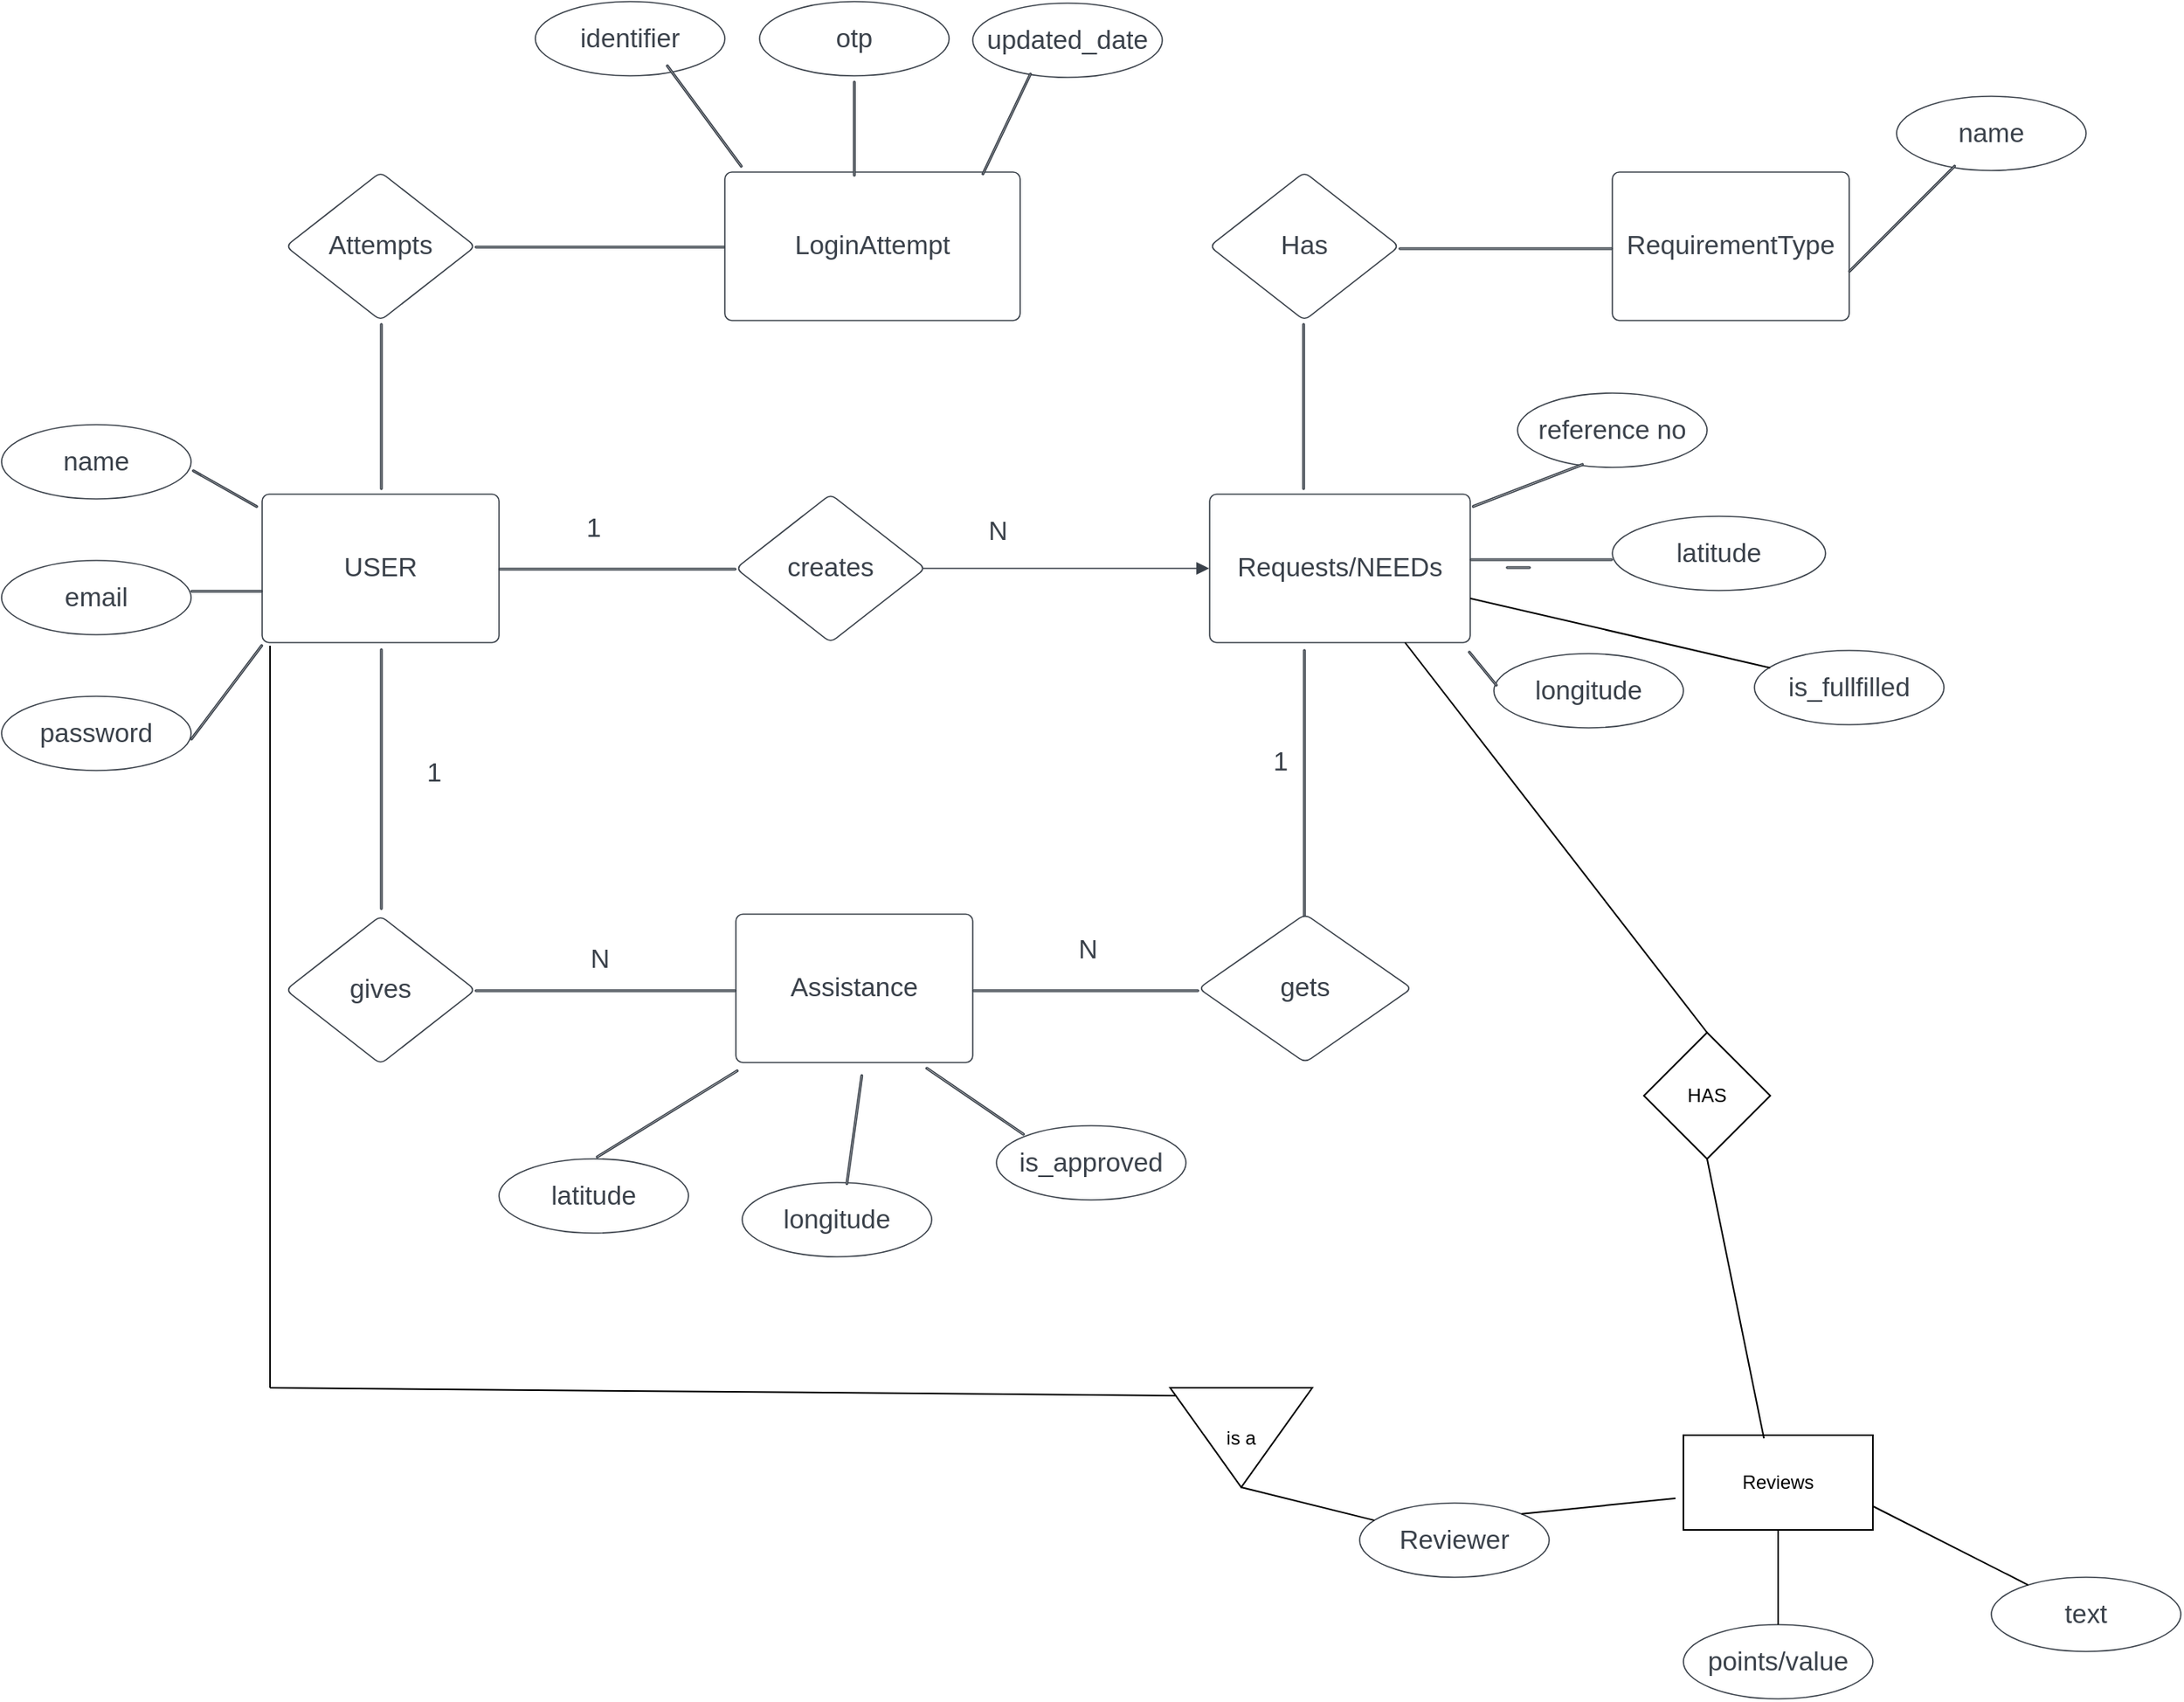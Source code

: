 <mxfile version="20.2.8" type="github">
  <diagram id="PdPGKRBbVo9NFZVPzBSe" name="Page-1">
    <mxGraphModel dx="1350" dy="793" grid="1" gridSize="10" guides="1" tooltips="1" connect="1" arrows="1" fold="1" page="1" pageScale="1" pageWidth="850" pageHeight="1100" math="0" shadow="0">
      <root>
        <mxCell id="0" />
        <mxCell id="1" parent="0" />
        <UserObject label="1" lucidchartObjectId="rcJNz8vU9CGM" id="8AOV3glI9wSn0Q1u-08h-1">
          <mxCell style="html=1;overflow=block;blockSpacing=1;whiteSpace=wrap;fontSize=16.7;fontColor=#3a414a;spacing=0;fillColor=#ffffff;strokeWidth=1.5;strokeColor=none;" vertex="1" parent="1">
            <mxGeometry x="765" y="460" width="210" height="47" as="geometry" />
          </mxCell>
        </UserObject>
        <UserObject label="N" lucidchartObjectId="ncJN0gfs7Eh4" id="8AOV3glI9wSn0Q1u-08h-2">
          <mxCell style="html=1;overflow=block;blockSpacing=1;whiteSpace=wrap;fontSize=16.7;fontColor=#3a414a;spacing=0;fillColor=#ffffff;strokeWidth=1.5;strokeColor=none;" vertex="1" parent="1">
            <mxGeometry x="658" y="579" width="180" height="47" as="geometry" />
          </mxCell>
        </UserObject>
        <UserObject label="1" lucidchartObjectId="lmJNlWVhLDU1" id="8AOV3glI9wSn0Q1u-08h-3">
          <mxCell style="html=1;overflow=block;blockSpacing=1;whiteSpace=wrap;fontSize=16.7;fontColor=#3a414a;spacing=0;fillColor=#ffffff;strokeWidth=1.5;strokeColor=none;" vertex="1" parent="1">
            <mxGeometry x="345" y="312" width="180" height="47" as="geometry" />
          </mxCell>
        </UserObject>
        <UserObject label="N" lucidchartObjectId="imJNVcUpeb_N" id="8AOV3glI9wSn0Q1u-08h-4">
          <mxCell style="html=1;overflow=block;blockSpacing=1;whiteSpace=wrap;fontSize=16.7;fontColor=#3a414a;spacing=0;fillColor=#ffffff;strokeWidth=1.5;strokeColor=none;" vertex="1" parent="1">
            <mxGeometry x="601" y="314" width="180" height="47" as="geometry" />
          </mxCell>
        </UserObject>
        <UserObject label="1" lucidchartObjectId="PkJNwjsW_RhD" id="8AOV3glI9wSn0Q1u-08h-5">
          <mxCell style="html=1;overflow=block;blockSpacing=1;whiteSpace=wrap;fontSize=16.7;fontColor=#3a414a;spacing=0;fillColor=#ffffff;strokeWidth=1.5;strokeColor=none;" vertex="1" parent="1">
            <mxGeometry x="244" y="467" width="180" height="47" as="geometry" />
          </mxCell>
        </UserObject>
        <UserObject label="N" lucidchartObjectId="IkJNjlxQ61uK" id="8AOV3glI9wSn0Q1u-08h-6">
          <mxCell style="html=1;overflow=block;blockSpacing=1;whiteSpace=wrap;fontSize=16.7;fontColor=#3a414a;spacing=0;fillColor=#ffffff;strokeWidth=1.5;strokeColor=none;" vertex="1" parent="1">
            <mxGeometry x="349" y="585" width="180" height="47" as="geometry" />
          </mxCell>
        </UserObject>
        <UserObject label="USER" lucidchartObjectId="G_IN5XqUH8fy" id="8AOV3glI9wSn0Q1u-08h-7">
          <mxCell style="html=1;overflow=block;blockSpacing=1;whiteSpace=wrap;fontSize=16.7;fontColor=#3a414a;spacing=9;strokeColor=#3a414a;strokeOpacity=100;rounded=1;absoluteArcSize=1;arcSize=9;strokeWidth=0.8;" vertex="1" parent="1">
            <mxGeometry x="225" y="314" width="150" height="94" as="geometry" />
          </mxCell>
        </UserObject>
        <UserObject label="creates" lucidchartObjectId="W_INAGZQBnxG" id="8AOV3glI9wSn0Q1u-08h-8">
          <mxCell style="html=1;overflow=block;blockSpacing=1;whiteSpace=wrap;rhombus;fontSize=16.7;fontColor=#3a414a;spacing=3.8;strokeColor=#3a414a;strokeOpacity=100;rounded=1;absoluteArcSize=1;arcSize=9;strokeWidth=0.8;" vertex="1" parent="1">
            <mxGeometry x="525" y="314" width="120" height="94" as="geometry" />
          </mxCell>
        </UserObject>
        <UserObject label="Requests/NEEDs" lucidchartObjectId="h.INGabHMNxw" id="8AOV3glI9wSn0Q1u-08h-9">
          <mxCell style="html=1;overflow=block;blockSpacing=1;whiteSpace=wrap;fontSize=16.7;fontColor=#3a414a;spacing=9;strokeColor=#3a414a;strokeOpacity=100;rounded=1;absoluteArcSize=1;arcSize=9;strokeWidth=0.8;" vertex="1" parent="1">
            <mxGeometry x="825" y="314" width="165" height="94" as="geometry" />
          </mxCell>
        </UserObject>
        <UserObject label="" lucidchartObjectId="U.INvfICLhOl" id="8AOV3glI9wSn0Q1u-08h-10">
          <mxCell style="html=1;overflow=block;blockSpacing=1;whiteSpace=wrap;fontSize=13;spacing=0;strokeColor=#3a414a;strokeOpacity=100;rounded=1;absoluteArcSize=1;arcSize=9;strokeWidth=0.8;" vertex="1" parent="1">
            <mxGeometry x="375" y="361" width="150" height="1" as="geometry" />
          </mxCell>
        </UserObject>
        <UserObject label="" lucidchartObjectId="_.INbhp0JGHZ" id="8AOV3glI9wSn0Q1u-08h-11">
          <mxCell style="html=1;jettySize=18;whiteSpace=wrap;fontSize=13;strokeColor=#3a414a;strokeOpacity=100;strokeWidth=0.8;rounded=1;arcSize=12;edgeStyle=orthogonalEdgeStyle;startArrow=none;endArrow=block;endFill=1;exitX=0.985;exitY=0.5;exitPerimeter=0;entryX=-0.002;entryY=0.5;entryPerimeter=0;" edge="1" parent="1" source="8AOV3glI9wSn0Q1u-08h-8" target="8AOV3glI9wSn0Q1u-08h-9">
            <mxGeometry width="100" height="100" relative="1" as="geometry">
              <Array as="points" />
            </mxGeometry>
          </mxCell>
        </UserObject>
        <UserObject label="" lucidchartObjectId="uaJNY7MfYYSg" id="8AOV3glI9wSn0Q1u-08h-12">
          <mxCell style="html=1;overflow=block;blockSpacing=1;whiteSpace=wrap;fontSize=13;spacing=0;strokeColor=#3a414a;strokeOpacity=100;rounded=1;absoluteArcSize=1;arcSize=9;rotation=-270;strokeWidth=0.8;" vertex="1" parent="1">
            <mxGeometry x="799" y="498" width="172" height="1" as="geometry" />
          </mxCell>
        </UserObject>
        <UserObject label="gets" lucidchartObjectId="GaJN~npfOX2I" id="8AOV3glI9wSn0Q1u-08h-13">
          <mxCell style="html=1;overflow=block;blockSpacing=1;whiteSpace=wrap;rhombus;fontSize=16.7;fontColor=#3a414a;spacing=3.8;strokeColor=#3a414a;strokeOpacity=100;rounded=1;absoluteArcSize=1;arcSize=9;strokeWidth=0.8;" vertex="1" parent="1">
            <mxGeometry x="818" y="580" width="135" height="94" as="geometry" />
          </mxCell>
        </UserObject>
        <UserObject label="Assistance" lucidchartObjectId="abJN9fmzxl0q" id="8AOV3glI9wSn0Q1u-08h-14">
          <mxCell style="html=1;overflow=block;blockSpacing=1;whiteSpace=wrap;fontSize=16.7;fontColor=#3a414a;spacing=3.8;strokeColor=#3a414a;strokeOpacity=100;rounded=1;absoluteArcSize=1;arcSize=9;strokeWidth=0.8;" vertex="1" parent="1">
            <mxGeometry x="525" y="580" width="150" height="94" as="geometry" />
          </mxCell>
        </UserObject>
        <UserObject label="" lucidchartObjectId="JbJNvBebw1Zm" id="8AOV3glI9wSn0Q1u-08h-15">
          <mxCell style="html=1;overflow=block;blockSpacing=1;whiteSpace=wrap;fontSize=13;spacing=0;strokeColor=#3a414a;strokeOpacity=100;rounded=1;absoluteArcSize=1;arcSize=9;strokeWidth=0.8;" vertex="1" parent="1">
            <mxGeometry x="675" y="628" width="143" height="1" as="geometry" />
          </mxCell>
        </UserObject>
        <UserObject label="gives" lucidchartObjectId="feJNW57ruo_i" id="8AOV3glI9wSn0Q1u-08h-16">
          <mxCell style="html=1;overflow=block;blockSpacing=1;whiteSpace=wrap;rhombus;fontSize=16.7;fontColor=#3a414a;spacing=3.8;strokeColor=#3a414a;strokeOpacity=100;rounded=1;absoluteArcSize=1;arcSize=9;strokeWidth=0.8;" vertex="1" parent="1">
            <mxGeometry x="240" y="581" width="120" height="94" as="geometry" />
          </mxCell>
        </UserObject>
        <UserObject label="" lucidchartObjectId="IeJNEifWGHhe" id="8AOV3glI9wSn0Q1u-08h-17">
          <mxCell style="html=1;overflow=block;blockSpacing=1;whiteSpace=wrap;fontSize=13;spacing=0;strokeColor=#3a414a;strokeOpacity=100;rounded=1;absoluteArcSize=1;arcSize=9;strokeWidth=0.8;" vertex="1" parent="1">
            <mxGeometry x="360" y="628" width="165" height="1" as="geometry" />
          </mxCell>
        </UserObject>
        <UserObject label="" lucidchartObjectId="ReJNjcQtqUNY" id="8AOV3glI9wSn0Q1u-08h-18">
          <mxCell style="html=1;overflow=block;blockSpacing=1;whiteSpace=wrap;fontSize=13;spacing=0;strokeColor=#3a414a;strokeOpacity=100;rounded=1;absoluteArcSize=1;arcSize=9;rotation=-270;strokeWidth=0.8;" vertex="1" parent="1">
            <mxGeometry x="218" y="494" width="165" height="1" as="geometry" />
          </mxCell>
        </UserObject>
        <UserObject label="Attempts" lucidchartObjectId="aiJNqzZ5gQn8" id="8AOV3glI9wSn0Q1u-08h-19">
          <mxCell style="html=1;overflow=block;blockSpacing=1;whiteSpace=wrap;rhombus;fontSize=16.7;fontColor=#3a414a;spacing=3.8;strokeColor=#3a414a;strokeOpacity=100;rounded=1;absoluteArcSize=1;arcSize=9;strokeWidth=0.8;" vertex="1" parent="1">
            <mxGeometry x="240" y="110" width="120" height="94" as="geometry" />
          </mxCell>
        </UserObject>
        <UserObject label="" lucidchartObjectId="6iJNLJiFF-Du" id="8AOV3glI9wSn0Q1u-08h-20">
          <mxCell style="html=1;overflow=block;blockSpacing=1;whiteSpace=wrap;fontSize=13;spacing=0;strokeColor=#3a414a;strokeOpacity=100;rounded=1;absoluteArcSize=1;arcSize=9;rotation=-270;strokeWidth=0.8;" vertex="1" parent="1">
            <mxGeometry x="248" y="258" width="105" height="1" as="geometry" />
          </mxCell>
        </UserObject>
        <UserObject label="" lucidchartObjectId="djJN2iHMrt1x" id="8AOV3glI9wSn0Q1u-08h-21">
          <mxCell style="html=1;overflow=block;blockSpacing=1;whiteSpace=wrap;fontSize=13;spacing=0;strokeColor=#3a414a;strokeOpacity=100;rounded=1;absoluteArcSize=1;arcSize=9;strokeWidth=0.8;" vertex="1" parent="1">
            <mxGeometry x="360" y="157" width="158" height="1" as="geometry" />
          </mxCell>
        </UserObject>
        <UserObject label="LoginAttempt" lucidchartObjectId="ojJNbaS3Udr9" id="8AOV3glI9wSn0Q1u-08h-22">
          <mxCell style="html=1;overflow=block;blockSpacing=1;whiteSpace=wrap;fontSize=16.7;fontColor=#3a414a;spacing=9;strokeColor=#3a414a;strokeOpacity=100;rounded=1;absoluteArcSize=1;arcSize=9;strokeWidth=0.8;" vertex="1" parent="1">
            <mxGeometry x="518" y="110" width="187" height="94" as="geometry" />
          </mxCell>
        </UserObject>
        <UserObject label="Has" lucidchartObjectId="jlJNsEYai-qq" id="8AOV3glI9wSn0Q1u-08h-23">
          <mxCell style="html=1;overflow=block;blockSpacing=1;whiteSpace=wrap;rhombus;fontSize=16.7;fontColor=#3a414a;spacing=3.8;strokeColor=#3a414a;strokeOpacity=100;rounded=1;absoluteArcSize=1;arcSize=9;strokeWidth=0.8;" vertex="1" parent="1">
            <mxGeometry x="825" y="110" width="120" height="94" as="geometry" />
          </mxCell>
        </UserObject>
        <UserObject label="RequirementType" lucidchartObjectId="DlJNPdEjqJm6" id="8AOV3glI9wSn0Q1u-08h-24">
          <mxCell style="html=1;overflow=block;blockSpacing=1;whiteSpace=wrap;fontSize=16.7;fontColor=#3a414a;spacing=9;strokeColor=#3a414a;strokeOpacity=100;rounded=1;absoluteArcSize=1;arcSize=9;strokeWidth=0.8;" vertex="1" parent="1">
            <mxGeometry x="1080" y="110" width="150" height="94" as="geometry" />
          </mxCell>
        </UserObject>
        <UserObject label="" lucidchartObjectId="HlJNZs3Nje~0" id="8AOV3glI9wSn0Q1u-08h-25">
          <mxCell style="html=1;overflow=block;blockSpacing=1;whiteSpace=wrap;fontSize=13;spacing=0;strokeColor=#3a414a;strokeOpacity=100;rounded=1;absoluteArcSize=1;arcSize=9;strokeWidth=0.8;" vertex="1" parent="1">
            <mxGeometry x="945" y="158" width="135" height="1" as="geometry" />
          </mxCell>
        </UserObject>
        <UserObject label="" lucidchartObjectId="QlJNApzZ.CRU" id="8AOV3glI9wSn0Q1u-08h-26">
          <mxCell style="html=1;overflow=block;blockSpacing=1;whiteSpace=wrap;fontSize=13;spacing=0;strokeColor=#3a414a;strokeOpacity=100;rounded=1;absoluteArcSize=1;arcSize=9;rotation=-270;strokeWidth=0.8;" vertex="1" parent="1">
            <mxGeometry x="832" y="258" width="105" height="1" as="geometry" />
          </mxCell>
        </UserObject>
        <UserObject label="identifier" lucidchartObjectId="3sJNB~4k-lLE" id="8AOV3glI9wSn0Q1u-08h-27">
          <mxCell style="html=1;overflow=block;blockSpacing=1;whiteSpace=wrap;ellipse;fontSize=16.7;fontColor=#3a414a;spacing=3.8;strokeColor=#3a414a;strokeOpacity=100;rounded=1;absoluteArcSize=1;arcSize=9;strokeWidth=0.8;" vertex="1" parent="1">
            <mxGeometry x="398" y="2" width="120" height="47" as="geometry" />
          </mxCell>
        </UserObject>
        <UserObject label="otp" lucidchartObjectId="WtJNJUmabgca" id="8AOV3glI9wSn0Q1u-08h-28">
          <mxCell style="html=1;overflow=block;blockSpacing=1;whiteSpace=wrap;ellipse;fontSize=16.7;fontColor=#3a414a;spacing=3.8;strokeColor=#3a414a;strokeOpacity=100;rounded=1;absoluteArcSize=1;arcSize=9;strokeWidth=0.8;" vertex="1" parent="1">
            <mxGeometry x="540" y="2" width="120" height="47" as="geometry" />
          </mxCell>
        </UserObject>
        <UserObject label="updated_date" lucidchartObjectId="5tJNprAL6STc" id="8AOV3glI9wSn0Q1u-08h-29">
          <mxCell style="html=1;overflow=block;blockSpacing=1;whiteSpace=wrap;ellipse;fontSize=16.7;fontColor=#3a414a;spacing=3.8;strokeColor=#3a414a;strokeOpacity=100;rounded=1;absoluteArcSize=1;arcSize=9;strokeWidth=0.8;" vertex="1" parent="1">
            <mxGeometry x="675" y="3" width="120" height="47" as="geometry" />
          </mxCell>
        </UserObject>
        <UserObject label="name" lucidchartObjectId="iuJNW3ZTfW--" id="8AOV3glI9wSn0Q1u-08h-30">
          <mxCell style="html=1;overflow=block;blockSpacing=1;whiteSpace=wrap;ellipse;fontSize=16.7;fontColor=#3a414a;spacing=3.8;strokeColor=#3a414a;strokeOpacity=100;rounded=1;absoluteArcSize=1;arcSize=9;strokeWidth=0.8;" vertex="1" parent="1">
            <mxGeometry x="1260" y="62" width="120" height="47" as="geometry" />
          </mxCell>
        </UserObject>
        <UserObject label="longitude" lucidchartObjectId="QuJNZHIxo.E~" id="8AOV3glI9wSn0Q1u-08h-31">
          <mxCell style="html=1;overflow=block;blockSpacing=1;whiteSpace=wrap;ellipse;fontSize=16.7;fontColor=#3a414a;spacing=3.8;strokeColor=#3a414a;strokeOpacity=100;rounded=1;absoluteArcSize=1;arcSize=9;strokeWidth=0.8;" vertex="1" parent="1">
            <mxGeometry x="1005" y="415" width="120" height="47" as="geometry" />
          </mxCell>
        </UserObject>
        <UserObject label="latitude" lucidchartObjectId="RuJN102-A39Q" id="8AOV3glI9wSn0Q1u-08h-32">
          <mxCell style="html=1;overflow=block;blockSpacing=1;whiteSpace=wrap;ellipse;fontSize=16.7;fontColor=#3a414a;spacing=3.8;strokeColor=#3a414a;strokeOpacity=100;rounded=1;absoluteArcSize=1;arcSize=9;strokeWidth=0.8;" vertex="1" parent="1">
            <mxGeometry x="1080" y="328" width="135" height="47" as="geometry" />
          </mxCell>
        </UserObject>
        <UserObject label="longitude" lucidchartObjectId="TuJNQMaGeIF9" id="8AOV3glI9wSn0Q1u-08h-33">
          <mxCell style="html=1;overflow=block;blockSpacing=1;whiteSpace=wrap;ellipse;fontSize=16.7;fontColor=#3a414a;spacing=3.8;strokeColor=#3a414a;strokeOpacity=100;rounded=1;absoluteArcSize=1;arcSize=9;strokeWidth=0.8;" vertex="1" parent="1">
            <mxGeometry x="529" y="750" width="120" height="47" as="geometry" />
          </mxCell>
        </UserObject>
        <UserObject label="latitude" lucidchartObjectId="UuJNdHQo~Zik" id="8AOV3glI9wSn0Q1u-08h-34">
          <mxCell style="html=1;overflow=block;blockSpacing=1;whiteSpace=wrap;ellipse;fontSize=16.7;fontColor=#3a414a;spacing=3.8;strokeColor=#3a414a;strokeOpacity=100;rounded=1;absoluteArcSize=1;arcSize=9;strokeWidth=0.8;" vertex="1" parent="1">
            <mxGeometry x="375" y="735" width="120" height="47" as="geometry" />
          </mxCell>
        </UserObject>
        <UserObject label="is_approved" lucidchartObjectId="XuJNRuDjPamv" id="8AOV3glI9wSn0Q1u-08h-35">
          <mxCell style="html=1;overflow=block;blockSpacing=1;whiteSpace=wrap;ellipse;fontSize=16.7;fontColor=#3a414a;spacing=3.8;strokeColor=#3a414a;strokeOpacity=100;rounded=1;absoluteArcSize=1;arcSize=9;strokeWidth=0.8;" vertex="1" parent="1">
            <mxGeometry x="690" y="714" width="120" height="47" as="geometry" />
          </mxCell>
        </UserObject>
        <UserObject label="password" lucidchartObjectId="ZuJNPlivHsYH" id="8AOV3glI9wSn0Q1u-08h-36">
          <mxCell style="html=1;overflow=block;blockSpacing=1;whiteSpace=wrap;ellipse;fontSize=16.7;fontColor=#3a414a;spacing=3.8;strokeColor=#3a414a;strokeOpacity=100;rounded=1;absoluteArcSize=1;arcSize=9;strokeWidth=0.8;" vertex="1" parent="1">
            <mxGeometry x="60" y="442" width="120" height="47" as="geometry" />
          </mxCell>
        </UserObject>
        <UserObject label="email" lucidchartObjectId="0uJN7e9JuEss" id="8AOV3glI9wSn0Q1u-08h-37">
          <mxCell style="html=1;overflow=block;blockSpacing=1;whiteSpace=wrap;ellipse;fontSize=16.7;fontColor=#3a414a;spacing=3.8;strokeColor=#3a414a;strokeOpacity=100;rounded=1;absoluteArcSize=1;arcSize=9;strokeWidth=0.8;" vertex="1" parent="1">
            <mxGeometry x="60" y="356" width="120" height="47" as="geometry" />
          </mxCell>
        </UserObject>
        <UserObject label="name" lucidchartObjectId="1uJN71jfn-jH" id="8AOV3glI9wSn0Q1u-08h-38">
          <mxCell style="html=1;overflow=block;blockSpacing=1;whiteSpace=wrap;ellipse;fontSize=16.7;fontColor=#3a414a;spacing=3.8;strokeColor=#3a414a;strokeOpacity=100;rounded=1;absoluteArcSize=1;arcSize=9;strokeWidth=0.8;" vertex="1" parent="1">
            <mxGeometry x="60" y="270" width="120" height="47" as="geometry" />
          </mxCell>
        </UserObject>
        <UserObject label="" lucidchartObjectId="CxJN4GEl0qgc" id="8AOV3glI9wSn0Q1u-08h-39">
          <mxCell style="html=1;overflow=block;blockSpacing=1;whiteSpace=wrap;fontSize=13;spacing=0;strokeColor=#3a414a;strokeOpacity=100;rounded=1;absoluteArcSize=1;arcSize=9;rotation=-53.104;strokeWidth=0.8;" vertex="1" parent="1">
            <mxGeometry x="165" y="439" width="75" height="1" as="geometry" />
          </mxCell>
        </UserObject>
        <UserObject label="" lucidchartObjectId="6xJNIPhI9tZW" id="8AOV3glI9wSn0Q1u-08h-40">
          <mxCell style="html=1;overflow=block;blockSpacing=1;whiteSpace=wrap;fontSize=13;spacing=0;strokeColor=#3a414a;strokeOpacity=100;rounded=1;absoluteArcSize=1;arcSize=9;strokeWidth=0.8;" vertex="1" parent="1">
            <mxGeometry x="180" y="375" width="45" height="1" as="geometry" />
          </mxCell>
        </UserObject>
        <UserObject label="" lucidchartObjectId="byJNi-oWZmJ_" id="8AOV3glI9wSn0Q1u-08h-41">
          <mxCell style="html=1;overflow=block;blockSpacing=1;whiteSpace=wrap;fontSize=13;spacing=0;strokeColor=#3a414a;strokeOpacity=100;rounded=1;absoluteArcSize=1;arcSize=9;rotation=-330.528;strokeWidth=0.8;" vertex="1" parent="1">
            <mxGeometry x="178" y="310" width="47" height="1" as="geometry" />
          </mxCell>
        </UserObject>
        <UserObject label="" lucidchartObjectId="-yJNwZvVXtx2" id="8AOV3glI9wSn0Q1u-08h-42">
          <mxCell style="html=1;overflow=block;blockSpacing=1;whiteSpace=wrap;fontSize=13;spacing=0;strokeColor=#3a414a;strokeOpacity=100;rounded=1;absoluteArcSize=1;arcSize=9;rotation=-306.369;strokeWidth=0.8;" vertex="1" parent="1">
            <mxGeometry x="465" y="74" width="80" height="1" as="geometry" />
          </mxCell>
        </UserObject>
        <UserObject label="" lucidchartObjectId="ozJNt6H~HW0b" id="8AOV3glI9wSn0Q1u-08h-43">
          <mxCell style="html=1;overflow=block;blockSpacing=1;whiteSpace=wrap;fontSize=13;spacing=0;strokeColor=#3a414a;strokeOpacity=100;rounded=1;absoluteArcSize=1;arcSize=9;rotation=-270;strokeWidth=0.8;" vertex="1" parent="1">
            <mxGeometry x="570" y="82" width="60" height="1" as="geometry" />
          </mxCell>
        </UserObject>
        <UserObject label="" lucidchartObjectId="zzJN_Wo9T73z" id="8AOV3glI9wSn0Q1u-08h-44">
          <mxCell style="html=1;overflow=block;blockSpacing=1;whiteSpace=wrap;fontSize=13;spacing=0;strokeColor=#3a414a;strokeOpacity=100;rounded=1;absoluteArcSize=1;arcSize=9;rotation=-244.57;strokeWidth=0.8;" vertex="1" parent="1">
            <mxGeometry x="661" y="79" width="71" height="1" as="geometry" />
          </mxCell>
        </UserObject>
        <UserObject label="" lucidchartObjectId="~zJNWTFwG6ia" id="8AOV3glI9wSn0Q1u-08h-45">
          <mxCell style="html=1;overflow=block;blockSpacing=1;whiteSpace=wrap;fontSize=13;spacing=0;strokeColor=#3a414a;strokeOpacity=100;rounded=1;absoluteArcSize=1;arcSize=9;rotation=-45;strokeWidth=0.8;" vertex="1" parent="1">
            <mxGeometry x="1216" y="139" width="95" height="1" as="geometry" />
          </mxCell>
        </UserObject>
        <UserObject label="reference no" lucidchartObjectId="bBJN_~xtVjCp" id="8AOV3glI9wSn0Q1u-08h-46">
          <mxCell style="html=1;overflow=block;blockSpacing=1;whiteSpace=wrap;ellipse;fontSize=16.7;fontColor=#3a414a;spacing=3.8;strokeColor=#3a414a;strokeOpacity=100;rounded=1;absoluteArcSize=1;arcSize=9;strokeWidth=0.8;" vertex="1" parent="1">
            <mxGeometry x="1020" y="250" width="120" height="47" as="geometry" />
          </mxCell>
        </UserObject>
        <UserObject label="" lucidchartObjectId="zBJNqR8mjD_t" id="8AOV3glI9wSn0Q1u-08h-47">
          <mxCell style="html=1;overflow=block;blockSpacing=1;whiteSpace=wrap;fontSize=13;spacing=0;strokeColor=#3a414a;strokeOpacity=100;rounded=1;absoluteArcSize=1;arcSize=9;strokeWidth=0.8;" vertex="1" parent="1">
            <mxGeometry x="1013" y="360" width="15" height="1" as="geometry" />
          </mxCell>
        </UserObject>
        <UserObject label="" lucidchartObjectId="ZBJN1OLBCogx" id="8AOV3glI9wSn0Q1u-08h-48">
          <mxCell style="html=1;overflow=block;blockSpacing=1;whiteSpace=wrap;fontSize=13;spacing=0;strokeColor=#3a414a;strokeOpacity=100;rounded=1;absoluteArcSize=1;arcSize=9;strokeWidth=0.8;" vertex="1" parent="1">
            <mxGeometry x="990" y="355" width="90" height="1" as="geometry" />
          </mxCell>
        </UserObject>
        <UserObject label="" lucidchartObjectId="-BJNFFqpvKd~" id="8AOV3glI9wSn0Q1u-08h-49">
          <mxCell style="html=1;overflow=block;blockSpacing=1;whiteSpace=wrap;fontSize=13;spacing=0;strokeColor=#3a414a;strokeOpacity=100;rounded=1;absoluteArcSize=1;arcSize=9;rotation=-21.012;strokeWidth=0.8;" vertex="1" parent="1">
            <mxGeometry x="989" y="308" width="75" height="1" as="geometry" />
          </mxCell>
        </UserObject>
        <UserObject label="" lucidchartObjectId="kCJNf.rkItvZ" id="8AOV3glI9wSn0Q1u-08h-50">
          <mxCell style="html=1;overflow=block;blockSpacing=1;whiteSpace=wrap;fontSize=13;spacing=0;strokeColor=#3a414a;strokeOpacity=100;rounded=1;absoluteArcSize=1;arcSize=9;rotation=-129.259;strokeWidth=0.8;" vertex="1" parent="1">
            <mxGeometry x="984" y="424" width="28" height="1" as="geometry" />
          </mxCell>
        </UserObject>
        <UserObject label="" lucidchartObjectId="LDJNekrQON6u" id="8AOV3glI9wSn0Q1u-08h-51">
          <mxCell style="html=1;overflow=block;blockSpacing=1;whiteSpace=wrap;fontSize=13;spacing=0;strokeColor=#3a414a;strokeOpacity=100;rounded=1;absoluteArcSize=1;arcSize=9;rotation=-31.615;strokeWidth=0.8;" vertex="1" parent="1">
            <mxGeometry x="429" y="706" width="105" height="1" as="geometry" />
          </mxCell>
        </UserObject>
        <UserObject label="" lucidchartObjectId="2DJNXPMomkk2" id="8AOV3glI9wSn0Q1u-08h-52">
          <mxCell style="html=1;overflow=block;blockSpacing=1;whiteSpace=wrap;fontSize=13;spacing=0;strokeColor=#3a414a;strokeOpacity=100;rounded=1;absoluteArcSize=1;arcSize=9;rotation=-262.136;strokeWidth=0.8;" vertex="1" parent="1">
            <mxGeometry x="565" y="716" width="70" height="1" as="geometry" />
          </mxCell>
        </UserObject>
        <UserObject label="" lucidchartObjectId="iEJNg07iHYpY" id="8AOV3glI9wSn0Q1u-08h-53">
          <mxCell style="html=1;overflow=block;blockSpacing=1;whiteSpace=wrap;fontSize=13;spacing=0;strokeColor=#3a414a;strokeOpacity=100;rounded=1;absoluteArcSize=1;arcSize=9;rotation=-325.682;strokeWidth=0.8;" vertex="1" parent="1">
            <mxGeometry x="639" y="698" width="75" height="1" as="geometry" />
          </mxCell>
        </UserObject>
        <mxCell id="8AOV3glI9wSn0Q1u-08h-54" value="Reviews" style="rounded=0;whiteSpace=wrap;html=1;" vertex="1" parent="1">
          <mxGeometry x="1125" y="910" width="120" height="60" as="geometry" />
        </mxCell>
        <UserObject label="is_fullfilled" lucidchartObjectId="QuJNZHIxo.E~" id="8AOV3glI9wSn0Q1u-08h-55">
          <mxCell style="html=1;overflow=block;blockSpacing=1;whiteSpace=wrap;ellipse;fontSize=16.7;fontColor=#3a414a;spacing=3.8;strokeColor=#3a414a;strokeOpacity=100;rounded=1;absoluteArcSize=1;arcSize=9;strokeWidth=0.8;" vertex="1" parent="1">
            <mxGeometry x="1170" y="413" width="120" height="47" as="geometry" />
          </mxCell>
        </UserObject>
        <mxCell id="8AOV3glI9wSn0Q1u-08h-56" value="" style="endArrow=none;html=1;rounded=0;entryX=0.083;entryY=0.234;entryDx=0;entryDy=0;entryPerimeter=0;" edge="1" parent="1" target="8AOV3glI9wSn0Q1u-08h-55">
          <mxGeometry width="50" height="50" relative="1" as="geometry">
            <mxPoint x="990" y="380" as="sourcePoint" />
            <mxPoint x="770" y="750" as="targetPoint" />
            <Array as="points">
              <mxPoint x="990" y="380" />
            </Array>
          </mxGeometry>
        </mxCell>
        <UserObject label="Reviewer" lucidchartObjectId="QuJNZHIxo.E~" id="8AOV3glI9wSn0Q1u-08h-57">
          <mxCell style="html=1;overflow=block;blockSpacing=1;whiteSpace=wrap;ellipse;fontSize=16.7;fontColor=#3a414a;spacing=3.8;strokeColor=#3a414a;strokeOpacity=100;rounded=1;absoluteArcSize=1;arcSize=9;strokeWidth=0.8;" vertex="1" parent="1">
            <mxGeometry x="920" y="953" width="120" height="47" as="geometry" />
          </mxCell>
        </UserObject>
        <UserObject label="text" lucidchartObjectId="QuJNZHIxo.E~" id="8AOV3glI9wSn0Q1u-08h-58">
          <mxCell style="html=1;overflow=block;blockSpacing=1;whiteSpace=wrap;ellipse;fontSize=16.7;fontColor=#3a414a;spacing=3.8;strokeColor=#3a414a;strokeOpacity=100;rounded=1;absoluteArcSize=1;arcSize=9;strokeWidth=0.8;" vertex="1" parent="1">
            <mxGeometry x="1320" y="1000" width="120" height="47" as="geometry" />
          </mxCell>
        </UserObject>
        <UserObject label="points/value" lucidchartObjectId="QuJNZHIxo.E~" id="8AOV3glI9wSn0Q1u-08h-59">
          <mxCell style="html=1;overflow=block;blockSpacing=1;whiteSpace=wrap;ellipse;fontSize=16.7;fontColor=#3a414a;spacing=3.8;strokeColor=#3a414a;strokeOpacity=100;rounded=1;absoluteArcSize=1;arcSize=9;strokeWidth=0.8;" vertex="1" parent="1">
            <mxGeometry x="1125" y="1030" width="120" height="47" as="geometry" />
          </mxCell>
        </UserObject>
        <mxCell id="8AOV3glI9wSn0Q1u-08h-61" value="" style="endArrow=none;html=1;rounded=0;exitX=1;exitY=0;exitDx=0;exitDy=0;" edge="1" parent="1" source="8AOV3glI9wSn0Q1u-08h-57">
          <mxGeometry width="50" height="50" relative="1" as="geometry">
            <mxPoint x="1070" y="1000" as="sourcePoint" />
            <mxPoint x="1120" y="950" as="targetPoint" />
          </mxGeometry>
        </mxCell>
        <mxCell id="8AOV3glI9wSn0Q1u-08h-63" value="" style="endArrow=none;html=1;rounded=0;" edge="1" parent="1" source="8AOV3glI9wSn0Q1u-08h-59">
          <mxGeometry width="50" height="50" relative="1" as="geometry">
            <mxPoint x="1185" y="1009.289" as="sourcePoint" />
            <mxPoint x="1185" y="970" as="targetPoint" />
          </mxGeometry>
        </mxCell>
        <mxCell id="8AOV3glI9wSn0Q1u-08h-64" value="" style="endArrow=none;html=1;rounded=0;entryX=1;entryY=0.75;entryDx=0;entryDy=0;" edge="1" parent="1" source="8AOV3glI9wSn0Q1u-08h-58" target="8AOV3glI9wSn0Q1u-08h-54">
          <mxGeometry width="50" height="50" relative="1" as="geometry">
            <mxPoint x="1195" y="1040" as="sourcePoint" />
            <mxPoint x="1195" y="969.289" as="targetPoint" />
          </mxGeometry>
        </mxCell>
        <mxCell id="8AOV3glI9wSn0Q1u-08h-65" value="HAS" style="rhombus;whiteSpace=wrap;html=1;" vertex="1" parent="1">
          <mxGeometry x="1100" y="655" width="80" height="80" as="geometry" />
        </mxCell>
        <mxCell id="8AOV3glI9wSn0Q1u-08h-67" value="" style="endArrow=none;html=1;rounded=0;entryX=0.75;entryY=1;entryDx=0;entryDy=0;exitX=0.5;exitY=0;exitDx=0;exitDy=0;" edge="1" parent="1" source="8AOV3glI9wSn0Q1u-08h-65" target="8AOV3glI9wSn0Q1u-08h-9">
          <mxGeometry width="50" height="50" relative="1" as="geometry">
            <mxPoint x="1140" y="650" as="sourcePoint" />
            <mxPoint x="1050" y="580" as="targetPoint" />
          </mxGeometry>
        </mxCell>
        <mxCell id="8AOV3glI9wSn0Q1u-08h-68" value="" style="endArrow=none;html=1;rounded=0;entryX=0.5;entryY=1;entryDx=0;entryDy=0;exitX=0.425;exitY=0.033;exitDx=0;exitDy=0;exitPerimeter=0;" edge="1" parent="1" source="8AOV3glI9wSn0Q1u-08h-54" target="8AOV3glI9wSn0Q1u-08h-65">
          <mxGeometry width="50" height="50" relative="1" as="geometry">
            <mxPoint x="810" y="740" as="sourcePoint" />
            <mxPoint x="860" y="690" as="targetPoint" />
          </mxGeometry>
        </mxCell>
        <mxCell id="8AOV3glI9wSn0Q1u-08h-69" value="is a" style="triangle;whiteSpace=wrap;html=1;direction=south;rotation=0;" vertex="1" parent="1">
          <mxGeometry x="800" y="880" width="90" height="63" as="geometry" />
        </mxCell>
        <mxCell id="8AOV3glI9wSn0Q1u-08h-71" value="" style="endArrow=none;html=1;rounded=0;" edge="1" parent="1">
          <mxGeometry width="50" height="50" relative="1" as="geometry">
            <mxPoint x="230" y="880" as="sourcePoint" />
            <mxPoint x="230" y="410" as="targetPoint" />
          </mxGeometry>
        </mxCell>
        <mxCell id="8AOV3glI9wSn0Q1u-08h-73" value="" style="endArrow=none;html=1;rounded=0;entryX=0.079;entryY=0.956;entryDx=0;entryDy=0;entryPerimeter=0;" edge="1" parent="1" target="8AOV3glI9wSn0Q1u-08h-69">
          <mxGeometry width="50" height="50" relative="1" as="geometry">
            <mxPoint x="230" y="880" as="sourcePoint" />
            <mxPoint x="390" y="860" as="targetPoint" />
          </mxGeometry>
        </mxCell>
        <mxCell id="8AOV3glI9wSn0Q1u-08h-74" value="" style="endArrow=none;html=1;rounded=0;entryX=1;entryY=0.5;entryDx=0;entryDy=0;" edge="1" parent="1" source="8AOV3glI9wSn0Q1u-08h-57" target="8AOV3glI9wSn0Q1u-08h-69">
          <mxGeometry width="50" height="50" relative="1" as="geometry">
            <mxPoint x="850" y="990" as="sourcePoint" />
            <mxPoint x="900" y="940" as="targetPoint" />
          </mxGeometry>
        </mxCell>
      </root>
    </mxGraphModel>
  </diagram>
</mxfile>
